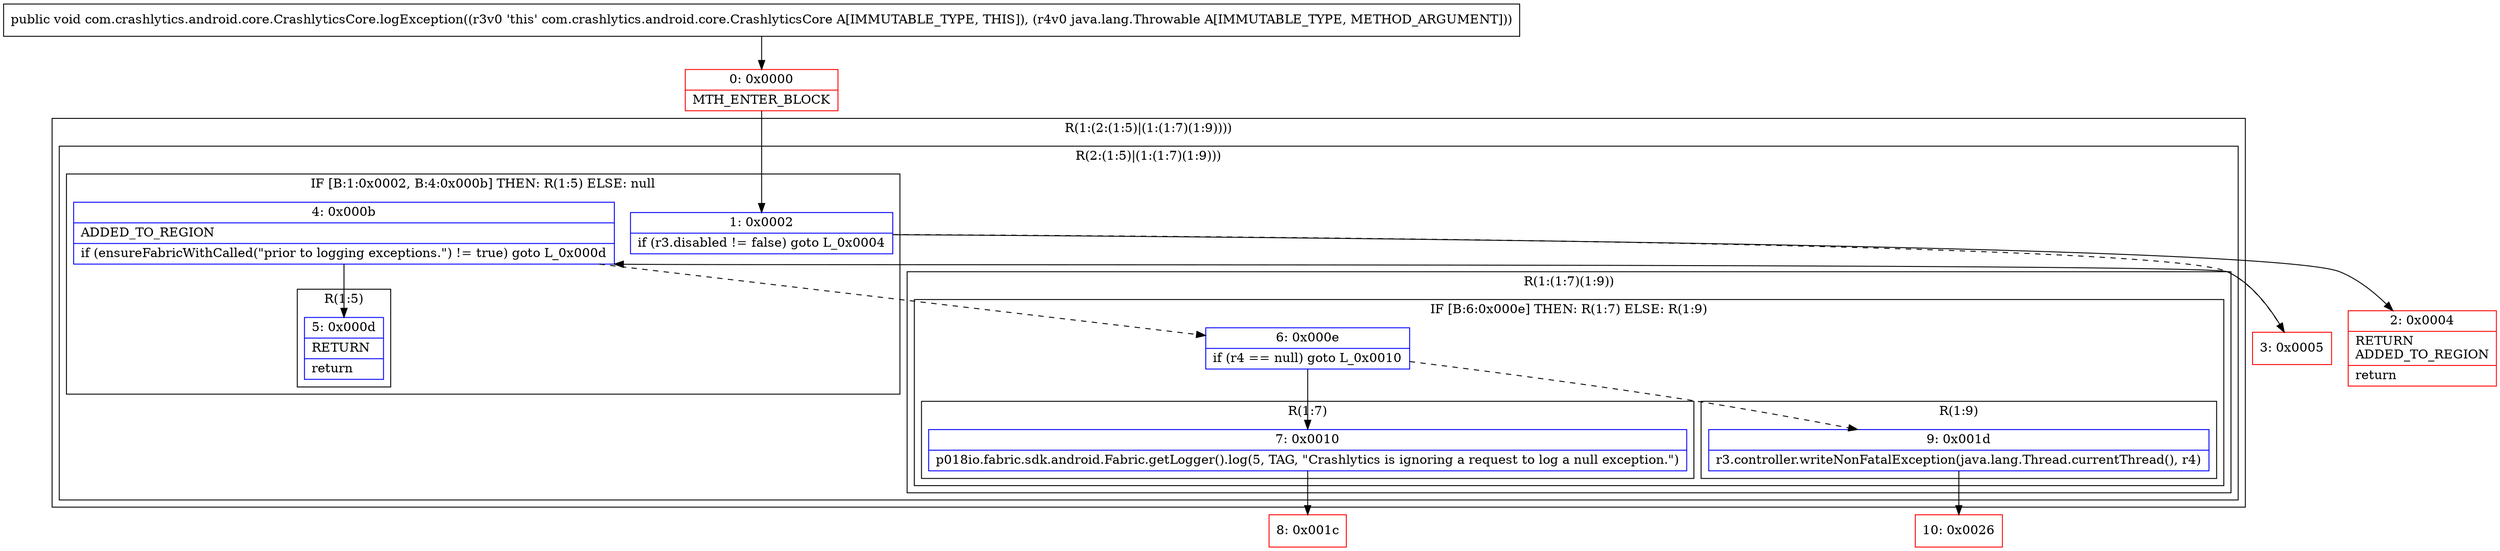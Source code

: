digraph "CFG forcom.crashlytics.android.core.CrashlyticsCore.logException(Ljava\/lang\/Throwable;)V" {
subgraph cluster_Region_1274665410 {
label = "R(1:(2:(1:5)|(1:(1:7)(1:9))))";
node [shape=record,color=blue];
subgraph cluster_Region_1677976573 {
label = "R(2:(1:5)|(1:(1:7)(1:9)))";
node [shape=record,color=blue];
subgraph cluster_IfRegion_1273696779 {
label = "IF [B:1:0x0002, B:4:0x000b] THEN: R(1:5) ELSE: null";
node [shape=record,color=blue];
Node_1 [shape=record,label="{1\:\ 0x0002|if (r3.disabled != false) goto L_0x0004\l}"];
Node_4 [shape=record,label="{4\:\ 0x000b|ADDED_TO_REGION\l|if (ensureFabricWithCalled(\"prior to logging exceptions.\") != true) goto L_0x000d\l}"];
subgraph cluster_Region_876595797 {
label = "R(1:5)";
node [shape=record,color=blue];
Node_5 [shape=record,label="{5\:\ 0x000d|RETURN\l|return\l}"];
}
}
subgraph cluster_Region_831337177 {
label = "R(1:(1:7)(1:9))";
node [shape=record,color=blue];
subgraph cluster_IfRegion_1256862494 {
label = "IF [B:6:0x000e] THEN: R(1:7) ELSE: R(1:9)";
node [shape=record,color=blue];
Node_6 [shape=record,label="{6\:\ 0x000e|if (r4 == null) goto L_0x0010\l}"];
subgraph cluster_Region_1493310210 {
label = "R(1:7)";
node [shape=record,color=blue];
Node_7 [shape=record,label="{7\:\ 0x0010|p018io.fabric.sdk.android.Fabric.getLogger().log(5, TAG, \"Crashlytics is ignoring a request to log a null exception.\")\l}"];
}
subgraph cluster_Region_329588501 {
label = "R(1:9)";
node [shape=record,color=blue];
Node_9 [shape=record,label="{9\:\ 0x001d|r3.controller.writeNonFatalException(java.lang.Thread.currentThread(), r4)\l}"];
}
}
}
}
}
Node_0 [shape=record,color=red,label="{0\:\ 0x0000|MTH_ENTER_BLOCK\l}"];
Node_2 [shape=record,color=red,label="{2\:\ 0x0004|RETURN\lADDED_TO_REGION\l|return\l}"];
Node_3 [shape=record,color=red,label="{3\:\ 0x0005}"];
Node_8 [shape=record,color=red,label="{8\:\ 0x001c}"];
Node_10 [shape=record,color=red,label="{10\:\ 0x0026}"];
MethodNode[shape=record,label="{public void com.crashlytics.android.core.CrashlyticsCore.logException((r3v0 'this' com.crashlytics.android.core.CrashlyticsCore A[IMMUTABLE_TYPE, THIS]), (r4v0 java.lang.Throwable A[IMMUTABLE_TYPE, METHOD_ARGUMENT])) }"];
MethodNode -> Node_0;
Node_1 -> Node_2;
Node_1 -> Node_3[style=dashed];
Node_4 -> Node_5;
Node_4 -> Node_6[style=dashed];
Node_6 -> Node_7;
Node_6 -> Node_9[style=dashed];
Node_7 -> Node_8;
Node_9 -> Node_10;
Node_0 -> Node_1;
Node_3 -> Node_4;
}

